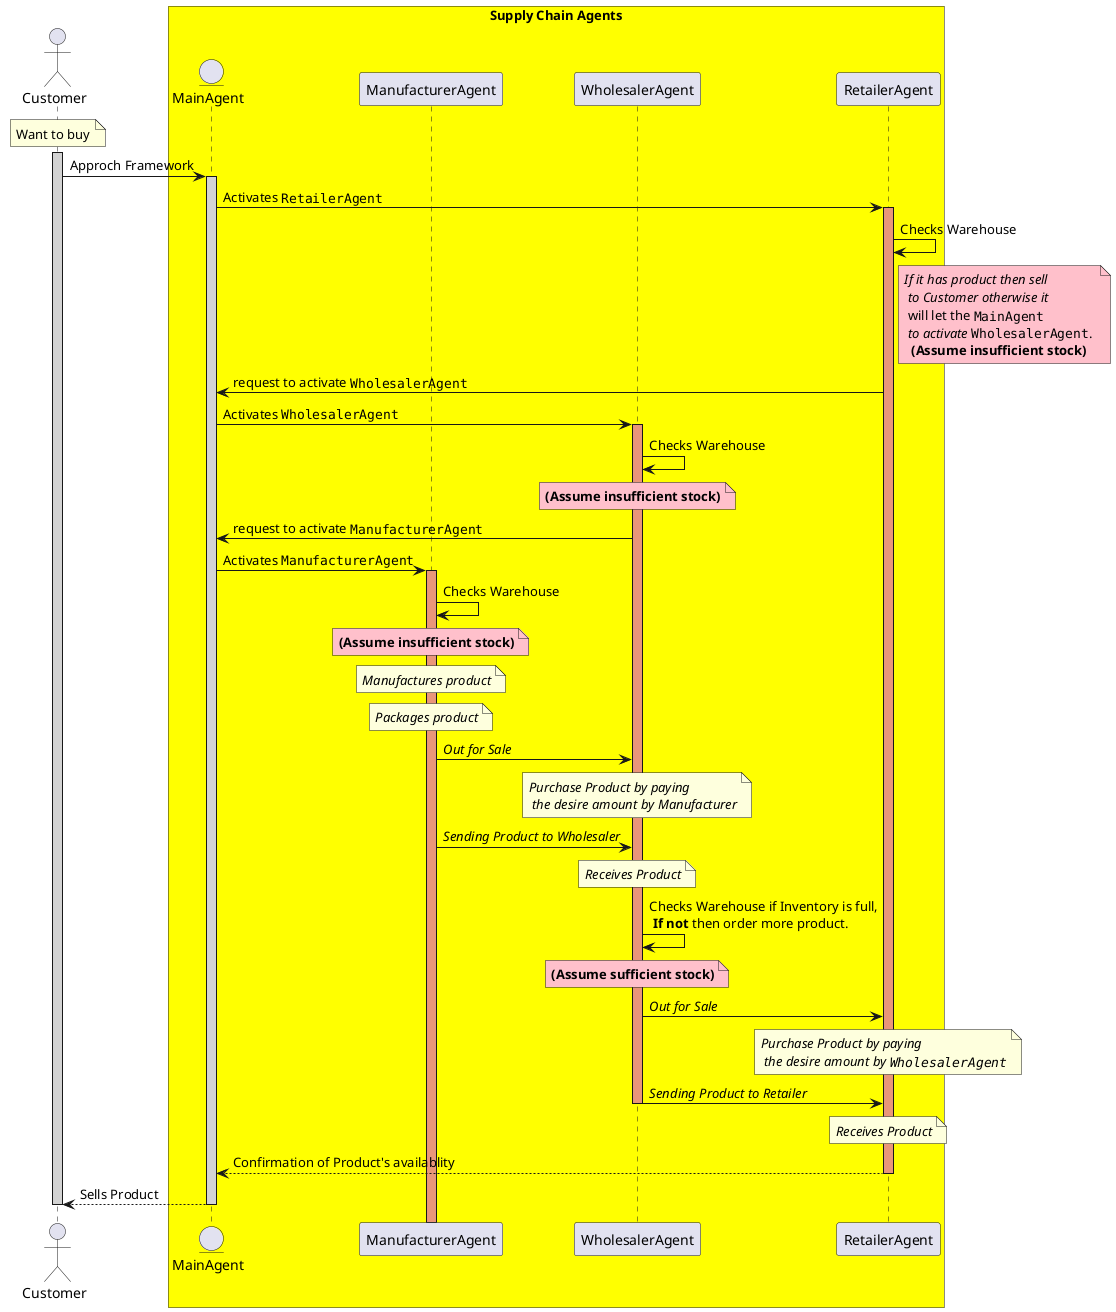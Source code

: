 @startuml
!pragma teoz true
actor Customer

box "Supply Chain Agents" #Yellow
entity MainAgent
Participant ManufacturerAgent
Participant WholesalerAgent
Participant RetailerAgent
end box


note over Customer: Want to buy
activate Customer #LightGrey
Customer -> MainAgent : Approch Framework
activate MainAgent #LightGrey

MainAgent -> RetailerAgent : Activates ""RetailerAgent""
activate RetailerAgent #DarkSalmon
RetailerAgent -> RetailerAgent: Checks Warehouse
note right RetailerAgent #Pink : //If it has product then sell// \n //to Customer otherwise it// \n will let the ""MainAgent"" \n //to activate// ""WholesalerAgent"". \n  **(Assume insufficient stock)**

RetailerAgent -> MainAgent : request to activate ""WholesalerAgent""

MainAgent-> WholesalerAgent: Activates ""WholesalerAgent""
activate WholesalerAgent #DarkSalmon
WholesalerAgent -> WholesalerAgent : Checks Warehouse
note over WholesalerAgent #Pink :  **(Assume insufficient stock)**
WholesalerAgent -> MainAgent : request to activate ""ManufacturerAgent""

MainAgent-> ManufacturerAgent: Activates ""ManufacturerAgent""
activate ManufacturerAgent #DarkSalmon
ManufacturerAgent -> ManufacturerAgent : Checks Warehouse
note over ManufacturerAgent #Pink : **(Assume insufficient stock)**

note over ManufacturerAgent: //Manufactures product//

note over ManufacturerAgent: //Packages product//


ManufacturerAgent -> WholesalerAgent: //Out for Sale//


note over WholesalerAgent: //Purchase Product by paying// \n //the desire amount by Manufacturer//


ManufacturerAgent -> WholesalerAgent: //Sending Product to Wholesaler//

note over WholesalerAgent: //Receives Product//

WholesalerAgent -> WholesalerAgent : Checks Warehouse if Inventory is full, \n **If not** then order more product.
note over WholesalerAgent #Pink :  **(Assume sufficient stock)**

WholesalerAgent -> RetailerAgent : //Out for Sale//


note over RetailerAgent: //Purchase Product by paying// \n //the desire amount by ""WholesalerAgent""//


WholesalerAgent -> RetailerAgent : //Sending Product to Retailer//

deactivate WholesalerAgent


note over RetailerAgent: //Receives Product//

RetailerAgent --> MainAgent: Confirmation of Product's availablity
deactivate RetailerAgent


MainAgent --> Customer : Sells Product
deactivate MainAgent
deactivate Customer
@enduml